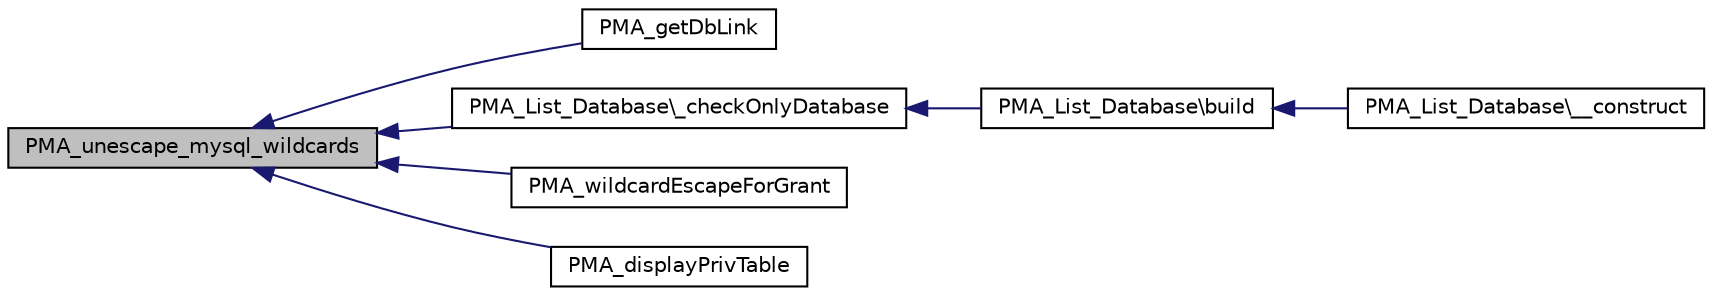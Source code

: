 digraph G
{
  edge [fontname="Helvetica",fontsize="10",labelfontname="Helvetica",labelfontsize="10"];
  node [fontname="Helvetica",fontsize="10",shape=record];
  rankdir="LR";
  Node1 [label="PMA_unescape_mysql_wildcards",height=0.2,width=0.4,color="black", fillcolor="grey75", style="filled" fontcolor="black"];
  Node1 -> Node2 [dir="back",color="midnightblue",fontsize="10",style="solid",fontname="Helvetica"];
  Node2 [label="PMA_getDbLink",height=0.2,width=0.4,color="black", fillcolor="white", style="filled",URL="$common_8lib_8php.html#a0b3cd9aaf328befb1b768ae7fee51994",tooltip="returns html code for db link to default db page"];
  Node1 -> Node3 [dir="back",color="midnightblue",fontsize="10",style="solid",fontname="Helvetica"];
  Node3 [label="PMA_List_Database\\_checkOnlyDatabase",height=0.2,width=0.4,color="black", fillcolor="white", style="filled",URL="$classPMA__List__Database.html#a76dc9d8a20935d9bb8eaf58347d12a8f",tooltip="checks the only_db configuration"];
  Node3 -> Node4 [dir="back",color="midnightblue",fontsize="10",style="solid",fontname="Helvetica"];
  Node4 [label="PMA_List_Database\\build",height=0.2,width=0.4,color="black", fillcolor="white", style="filled",URL="$classPMA__List__Database.html#a76529ce5fc545952e0e1521a8af09fb4",tooltip="builds up the list"];
  Node4 -> Node5 [dir="back",color="midnightblue",fontsize="10",style="solid",fontname="Helvetica"];
  Node5 [label="PMA_List_Database\\__construct",height=0.2,width=0.4,color="black", fillcolor="white", style="filled",URL="$classPMA__List__Database.html#a89907d674541a20d27bf6e611a1bc142",tooltip="Constructor."];
  Node1 -> Node6 [dir="back",color="midnightblue",fontsize="10",style="solid",fontname="Helvetica"];
  Node6 [label="PMA_wildcardEscapeForGrant",height=0.2,width=0.4,color="black", fillcolor="white", style="filled",URL="$server__privileges_8php.html#a636be821fd0b7fe1c3320d56ffc8f76b",tooltip="Checks if a dropdown box has been used for selecting a database / table."];
  Node1 -> Node7 [dir="back",color="midnightblue",fontsize="10",style="solid",fontname="Helvetica"];
  Node7 [label="PMA_displayPrivTable",height=0.2,width=0.4,color="black", fillcolor="white", style="filled",URL="$server__privileges_8php.html#a1fba97ee0994c3e0dc4f5793d66ea515",tooltip="Displays the privileges form table."];
}
